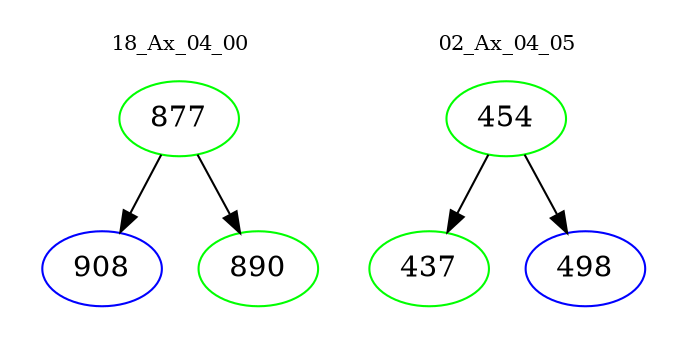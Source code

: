 digraph{
subgraph cluster_0 {
color = white
label = "18_Ax_04_00";
fontsize=10;
T0_877 [label="877", color="green"]
T0_877 -> T0_908 [color="black"]
T0_908 [label="908", color="blue"]
T0_877 -> T0_890 [color="black"]
T0_890 [label="890", color="green"]
}
subgraph cluster_1 {
color = white
label = "02_Ax_04_05";
fontsize=10;
T1_454 [label="454", color="green"]
T1_454 -> T1_437 [color="black"]
T1_437 [label="437", color="green"]
T1_454 -> T1_498 [color="black"]
T1_498 [label="498", color="blue"]
}
}
